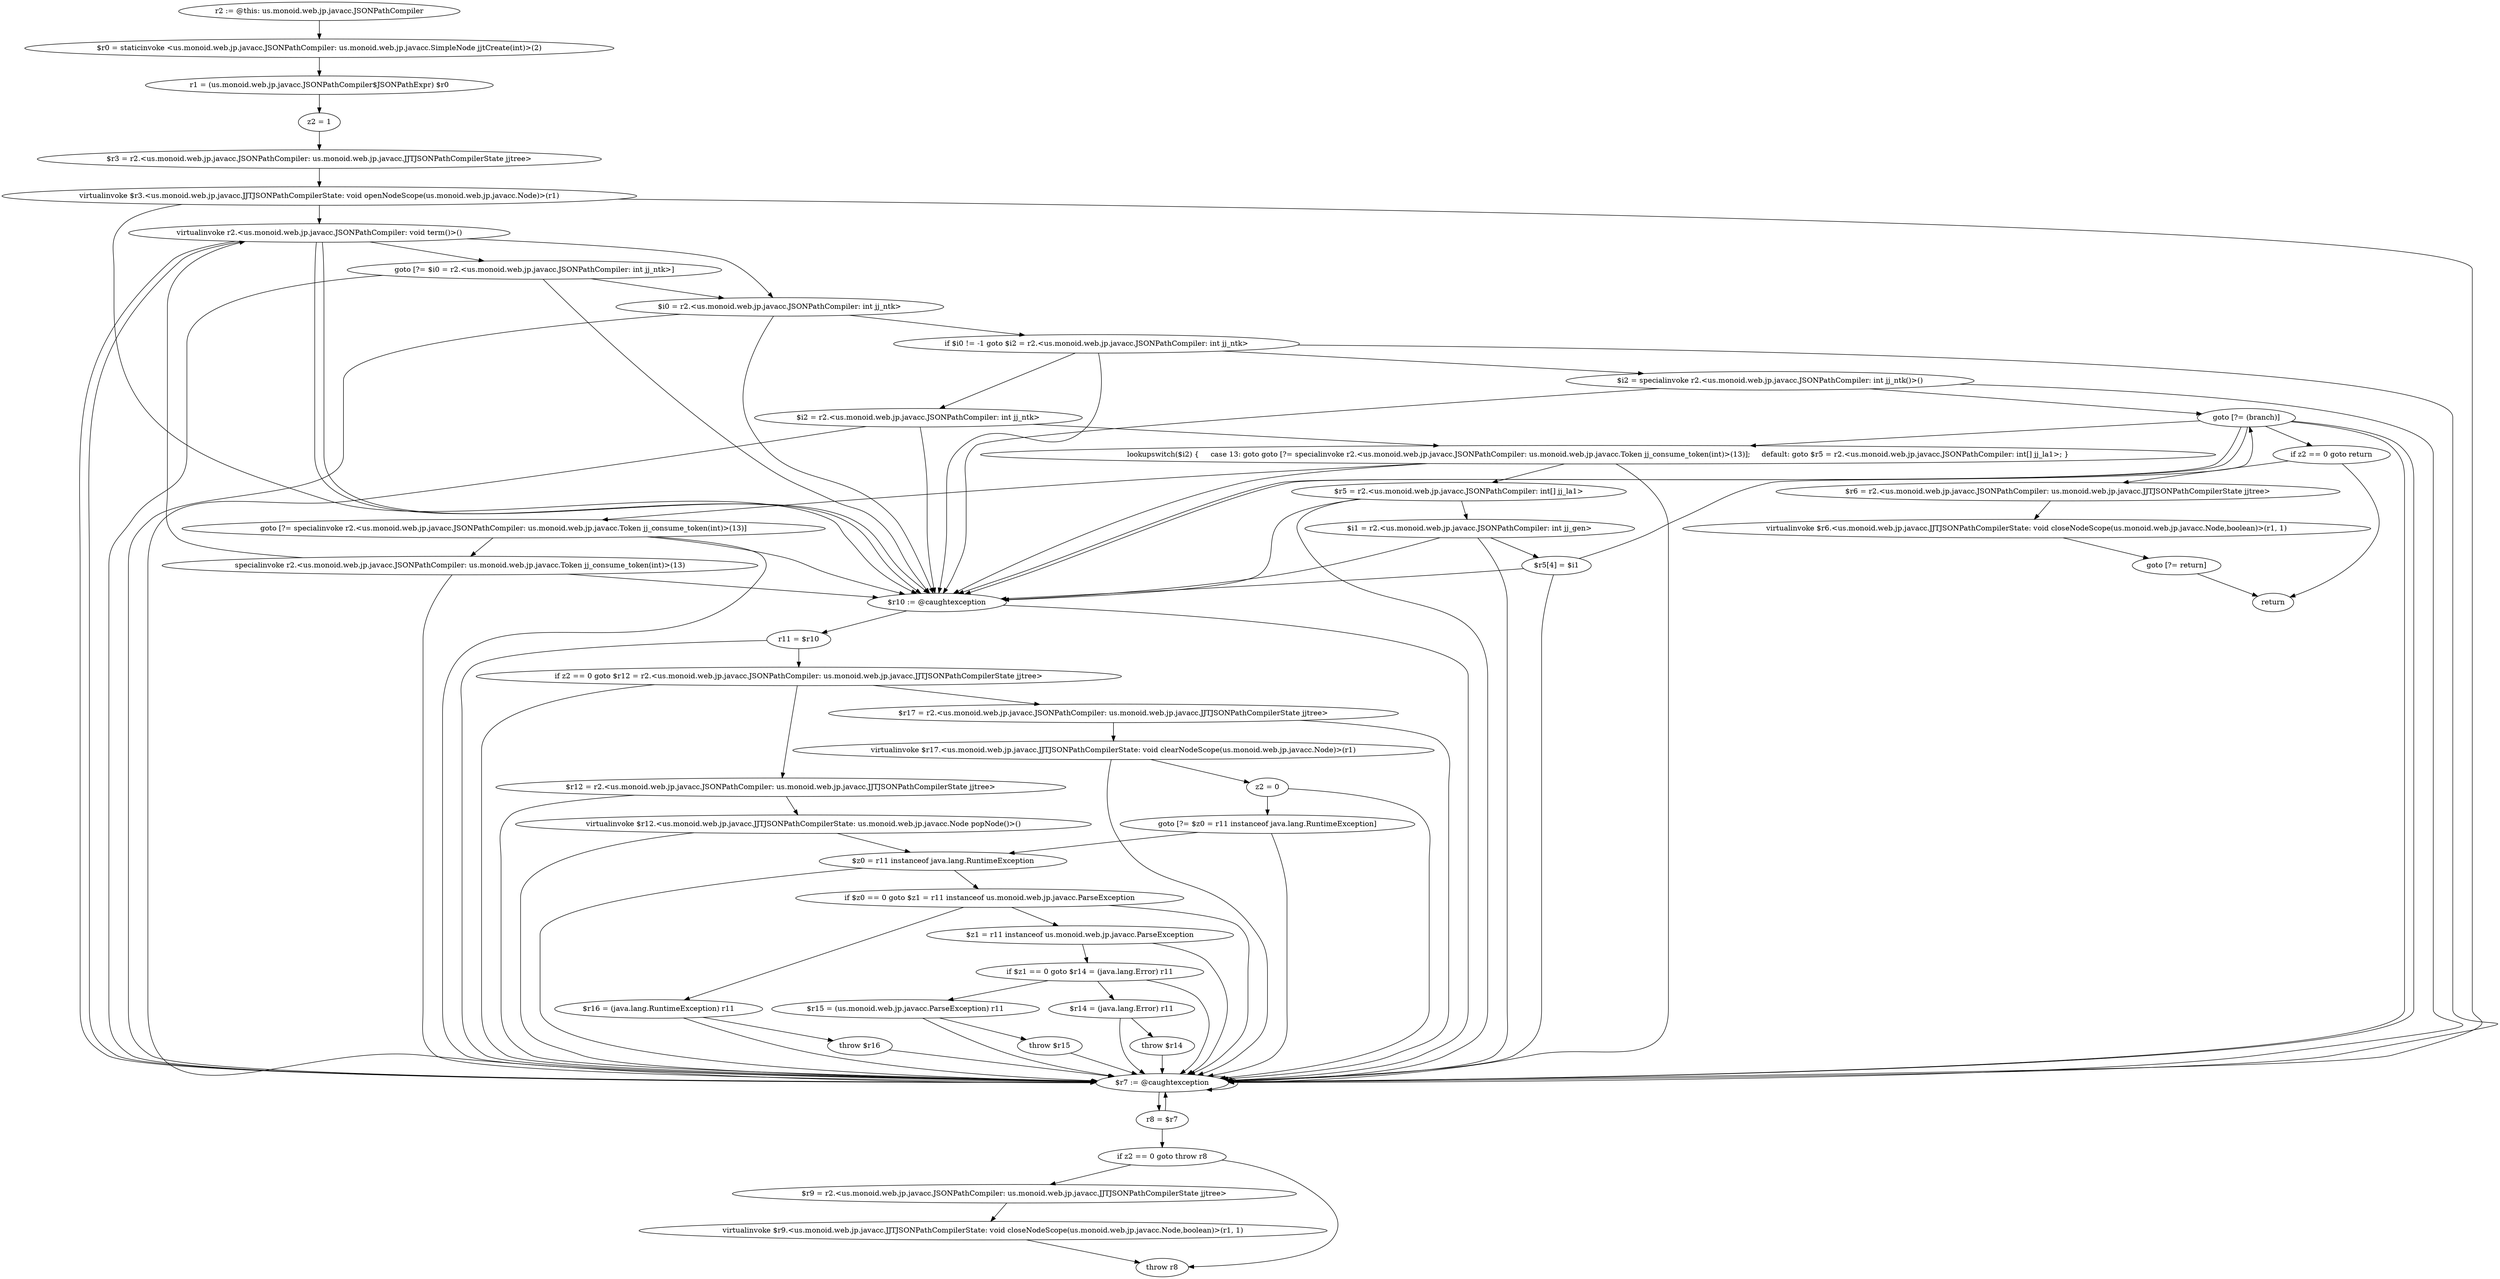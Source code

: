 digraph "unitGraph" {
    "r2 := @this: us.monoid.web.jp.javacc.JSONPathCompiler"
    "$r0 = staticinvoke <us.monoid.web.jp.javacc.JSONPathCompiler: us.monoid.web.jp.javacc.SimpleNode jjtCreate(int)>(2)"
    "r1 = (us.monoid.web.jp.javacc.JSONPathCompiler$JSONPathExpr) $r0"
    "z2 = 1"
    "$r3 = r2.<us.monoid.web.jp.javacc.JSONPathCompiler: us.monoid.web.jp.javacc.JJTJSONPathCompilerState jjtree>"
    "virtualinvoke $r3.<us.monoid.web.jp.javacc.JJTJSONPathCompilerState: void openNodeScope(us.monoid.web.jp.javacc.Node)>(r1)"
    "virtualinvoke r2.<us.monoid.web.jp.javacc.JSONPathCompiler: void term()>()"
    "$i0 = r2.<us.monoid.web.jp.javacc.JSONPathCompiler: int jj_ntk>"
    "if $i0 != -1 goto $i2 = r2.<us.monoid.web.jp.javacc.JSONPathCompiler: int jj_ntk>"
    "$i2 = specialinvoke r2.<us.monoid.web.jp.javacc.JSONPathCompiler: int jj_ntk()>()"
    "goto [?= (branch)]"
    "$i2 = r2.<us.monoid.web.jp.javacc.JSONPathCompiler: int jj_ntk>"
    "lookupswitch($i2) {     case 13: goto goto [?= specialinvoke r2.<us.monoid.web.jp.javacc.JSONPathCompiler: us.monoid.web.jp.javacc.Token jj_consume_token(int)>(13)];     default: goto $r5 = r2.<us.monoid.web.jp.javacc.JSONPathCompiler: int[] jj_la1>; }"
    "goto [?= specialinvoke r2.<us.monoid.web.jp.javacc.JSONPathCompiler: us.monoid.web.jp.javacc.Token jj_consume_token(int)>(13)]"
    "$r5 = r2.<us.monoid.web.jp.javacc.JSONPathCompiler: int[] jj_la1>"
    "$i1 = r2.<us.monoid.web.jp.javacc.JSONPathCompiler: int jj_gen>"
    "$r5[4] = $i1"
    "specialinvoke r2.<us.monoid.web.jp.javacc.JSONPathCompiler: us.monoid.web.jp.javacc.Token jj_consume_token(int)>(13)"
    "goto [?= $i0 = r2.<us.monoid.web.jp.javacc.JSONPathCompiler: int jj_ntk>]"
    "if z2 == 0 goto return"
    "$r6 = r2.<us.monoid.web.jp.javacc.JSONPathCompiler: us.monoid.web.jp.javacc.JJTJSONPathCompilerState jjtree>"
    "virtualinvoke $r6.<us.monoid.web.jp.javacc.JJTJSONPathCompilerState: void closeNodeScope(us.monoid.web.jp.javacc.Node,boolean)>(r1, 1)"
    "goto [?= return]"
    "$r10 := @caughtexception"
    "r11 = $r10"
    "if z2 == 0 goto $r12 = r2.<us.monoid.web.jp.javacc.JSONPathCompiler: us.monoid.web.jp.javacc.JJTJSONPathCompilerState jjtree>"
    "$r17 = r2.<us.monoid.web.jp.javacc.JSONPathCompiler: us.monoid.web.jp.javacc.JJTJSONPathCompilerState jjtree>"
    "virtualinvoke $r17.<us.monoid.web.jp.javacc.JJTJSONPathCompilerState: void clearNodeScope(us.monoid.web.jp.javacc.Node)>(r1)"
    "z2 = 0"
    "goto [?= $z0 = r11 instanceof java.lang.RuntimeException]"
    "$r12 = r2.<us.monoid.web.jp.javacc.JSONPathCompiler: us.monoid.web.jp.javacc.JJTJSONPathCompilerState jjtree>"
    "virtualinvoke $r12.<us.monoid.web.jp.javacc.JJTJSONPathCompilerState: us.monoid.web.jp.javacc.Node popNode()>()"
    "$z0 = r11 instanceof java.lang.RuntimeException"
    "if $z0 == 0 goto $z1 = r11 instanceof us.monoid.web.jp.javacc.ParseException"
    "$r16 = (java.lang.RuntimeException) r11"
    "throw $r16"
    "$z1 = r11 instanceof us.monoid.web.jp.javacc.ParseException"
    "if $z1 == 0 goto $r14 = (java.lang.Error) r11"
    "$r15 = (us.monoid.web.jp.javacc.ParseException) r11"
    "throw $r15"
    "$r14 = (java.lang.Error) r11"
    "throw $r14"
    "$r7 := @caughtexception"
    "r8 = $r7"
    "if z2 == 0 goto throw r8"
    "$r9 = r2.<us.monoid.web.jp.javacc.JSONPathCompiler: us.monoid.web.jp.javacc.JJTJSONPathCompilerState jjtree>"
    "virtualinvoke $r9.<us.monoid.web.jp.javacc.JJTJSONPathCompilerState: void closeNodeScope(us.monoid.web.jp.javacc.Node,boolean)>(r1, 1)"
    "throw r8"
    "return"
    "r2 := @this: us.monoid.web.jp.javacc.JSONPathCompiler"->"$r0 = staticinvoke <us.monoid.web.jp.javacc.JSONPathCompiler: us.monoid.web.jp.javacc.SimpleNode jjtCreate(int)>(2)";
    "$r0 = staticinvoke <us.monoid.web.jp.javacc.JSONPathCompiler: us.monoid.web.jp.javacc.SimpleNode jjtCreate(int)>(2)"->"r1 = (us.monoid.web.jp.javacc.JSONPathCompiler$JSONPathExpr) $r0";
    "r1 = (us.monoid.web.jp.javacc.JSONPathCompiler$JSONPathExpr) $r0"->"z2 = 1";
    "z2 = 1"->"$r3 = r2.<us.monoid.web.jp.javacc.JSONPathCompiler: us.monoid.web.jp.javacc.JJTJSONPathCompilerState jjtree>";
    "$r3 = r2.<us.monoid.web.jp.javacc.JSONPathCompiler: us.monoid.web.jp.javacc.JJTJSONPathCompilerState jjtree>"->"virtualinvoke $r3.<us.monoid.web.jp.javacc.JJTJSONPathCompilerState: void openNodeScope(us.monoid.web.jp.javacc.Node)>(r1)";
    "virtualinvoke $r3.<us.monoid.web.jp.javacc.JJTJSONPathCompilerState: void openNodeScope(us.monoid.web.jp.javacc.Node)>(r1)"->"$r10 := @caughtexception";
    "virtualinvoke $r3.<us.monoid.web.jp.javacc.JJTJSONPathCompilerState: void openNodeScope(us.monoid.web.jp.javacc.Node)>(r1)"->"$r7 := @caughtexception";
    "virtualinvoke $r3.<us.monoid.web.jp.javacc.JJTJSONPathCompilerState: void openNodeScope(us.monoid.web.jp.javacc.Node)>(r1)"->"virtualinvoke r2.<us.monoid.web.jp.javacc.JSONPathCompiler: void term()>()";
    "virtualinvoke r2.<us.monoid.web.jp.javacc.JSONPathCompiler: void term()>()"->"$r10 := @caughtexception";
    "virtualinvoke r2.<us.monoid.web.jp.javacc.JSONPathCompiler: void term()>()"->"$r7 := @caughtexception";
    "virtualinvoke r2.<us.monoid.web.jp.javacc.JSONPathCompiler: void term()>()"->"$i0 = r2.<us.monoid.web.jp.javacc.JSONPathCompiler: int jj_ntk>";
    "$i0 = r2.<us.monoid.web.jp.javacc.JSONPathCompiler: int jj_ntk>"->"$r10 := @caughtexception";
    "$i0 = r2.<us.monoid.web.jp.javacc.JSONPathCompiler: int jj_ntk>"->"$r7 := @caughtexception";
    "$i0 = r2.<us.monoid.web.jp.javacc.JSONPathCompiler: int jj_ntk>"->"if $i0 != -1 goto $i2 = r2.<us.monoid.web.jp.javacc.JSONPathCompiler: int jj_ntk>";
    "if $i0 != -1 goto $i2 = r2.<us.monoid.web.jp.javacc.JSONPathCompiler: int jj_ntk>"->"$i2 = specialinvoke r2.<us.monoid.web.jp.javacc.JSONPathCompiler: int jj_ntk()>()";
    "if $i0 != -1 goto $i2 = r2.<us.monoid.web.jp.javacc.JSONPathCompiler: int jj_ntk>"->"$i2 = r2.<us.monoid.web.jp.javacc.JSONPathCompiler: int jj_ntk>";
    "if $i0 != -1 goto $i2 = r2.<us.monoid.web.jp.javacc.JSONPathCompiler: int jj_ntk>"->"$r10 := @caughtexception";
    "if $i0 != -1 goto $i2 = r2.<us.monoid.web.jp.javacc.JSONPathCompiler: int jj_ntk>"->"$r7 := @caughtexception";
    "$i2 = specialinvoke r2.<us.monoid.web.jp.javacc.JSONPathCompiler: int jj_ntk()>()"->"$r10 := @caughtexception";
    "$i2 = specialinvoke r2.<us.monoid.web.jp.javacc.JSONPathCompiler: int jj_ntk()>()"->"$r7 := @caughtexception";
    "$i2 = specialinvoke r2.<us.monoid.web.jp.javacc.JSONPathCompiler: int jj_ntk()>()"->"goto [?= (branch)]";
    "goto [?= (branch)]"->"$r10 := @caughtexception";
    "goto [?= (branch)]"->"$r7 := @caughtexception";
    "goto [?= (branch)]"->"lookupswitch($i2) {     case 13: goto goto [?= specialinvoke r2.<us.monoid.web.jp.javacc.JSONPathCompiler: us.monoid.web.jp.javacc.Token jj_consume_token(int)>(13)];     default: goto $r5 = r2.<us.monoid.web.jp.javacc.JSONPathCompiler: int[] jj_la1>; }";
    "$i2 = r2.<us.monoid.web.jp.javacc.JSONPathCompiler: int jj_ntk>"->"$r10 := @caughtexception";
    "$i2 = r2.<us.monoid.web.jp.javacc.JSONPathCompiler: int jj_ntk>"->"$r7 := @caughtexception";
    "$i2 = r2.<us.monoid.web.jp.javacc.JSONPathCompiler: int jj_ntk>"->"lookupswitch($i2) {     case 13: goto goto [?= specialinvoke r2.<us.monoid.web.jp.javacc.JSONPathCompiler: us.monoid.web.jp.javacc.Token jj_consume_token(int)>(13)];     default: goto $r5 = r2.<us.monoid.web.jp.javacc.JSONPathCompiler: int[] jj_la1>; }";
    "lookupswitch($i2) {     case 13: goto goto [?= specialinvoke r2.<us.monoid.web.jp.javacc.JSONPathCompiler: us.monoid.web.jp.javacc.Token jj_consume_token(int)>(13)];     default: goto $r5 = r2.<us.monoid.web.jp.javacc.JSONPathCompiler: int[] jj_la1>; }"->"goto [?= specialinvoke r2.<us.monoid.web.jp.javacc.JSONPathCompiler: us.monoid.web.jp.javacc.Token jj_consume_token(int)>(13)]";
    "lookupswitch($i2) {     case 13: goto goto [?= specialinvoke r2.<us.monoid.web.jp.javacc.JSONPathCompiler: us.monoid.web.jp.javacc.Token jj_consume_token(int)>(13)];     default: goto $r5 = r2.<us.monoid.web.jp.javacc.JSONPathCompiler: int[] jj_la1>; }"->"$r5 = r2.<us.monoid.web.jp.javacc.JSONPathCompiler: int[] jj_la1>";
    "lookupswitch($i2) {     case 13: goto goto [?= specialinvoke r2.<us.monoid.web.jp.javacc.JSONPathCompiler: us.monoid.web.jp.javacc.Token jj_consume_token(int)>(13)];     default: goto $r5 = r2.<us.monoid.web.jp.javacc.JSONPathCompiler: int[] jj_la1>; }"->"$r10 := @caughtexception";
    "lookupswitch($i2) {     case 13: goto goto [?= specialinvoke r2.<us.monoid.web.jp.javacc.JSONPathCompiler: us.monoid.web.jp.javacc.Token jj_consume_token(int)>(13)];     default: goto $r5 = r2.<us.monoid.web.jp.javacc.JSONPathCompiler: int[] jj_la1>; }"->"$r7 := @caughtexception";
    "goto [?= specialinvoke r2.<us.monoid.web.jp.javacc.JSONPathCompiler: us.monoid.web.jp.javacc.Token jj_consume_token(int)>(13)]"->"$r10 := @caughtexception";
    "goto [?= specialinvoke r2.<us.monoid.web.jp.javacc.JSONPathCompiler: us.monoid.web.jp.javacc.Token jj_consume_token(int)>(13)]"->"$r7 := @caughtexception";
    "goto [?= specialinvoke r2.<us.monoid.web.jp.javacc.JSONPathCompiler: us.monoid.web.jp.javacc.Token jj_consume_token(int)>(13)]"->"specialinvoke r2.<us.monoid.web.jp.javacc.JSONPathCompiler: us.monoid.web.jp.javacc.Token jj_consume_token(int)>(13)";
    "$r5 = r2.<us.monoid.web.jp.javacc.JSONPathCompiler: int[] jj_la1>"->"$r10 := @caughtexception";
    "$r5 = r2.<us.monoid.web.jp.javacc.JSONPathCompiler: int[] jj_la1>"->"$r7 := @caughtexception";
    "$r5 = r2.<us.monoid.web.jp.javacc.JSONPathCompiler: int[] jj_la1>"->"$i1 = r2.<us.monoid.web.jp.javacc.JSONPathCompiler: int jj_gen>";
    "$i1 = r2.<us.monoid.web.jp.javacc.JSONPathCompiler: int jj_gen>"->"$r10 := @caughtexception";
    "$i1 = r2.<us.monoid.web.jp.javacc.JSONPathCompiler: int jj_gen>"->"$r7 := @caughtexception";
    "$i1 = r2.<us.monoid.web.jp.javacc.JSONPathCompiler: int jj_gen>"->"$r5[4] = $i1";
    "$r5[4] = $i1"->"$r10 := @caughtexception";
    "$r5[4] = $i1"->"$r7 := @caughtexception";
    "$r5[4] = $i1"->"goto [?= (branch)]";
    "goto [?= (branch)]"->"$r10 := @caughtexception";
    "goto [?= (branch)]"->"$r7 := @caughtexception";
    "goto [?= (branch)]"->"if z2 == 0 goto return";
    "specialinvoke r2.<us.monoid.web.jp.javacc.JSONPathCompiler: us.monoid.web.jp.javacc.Token jj_consume_token(int)>(13)"->"$r10 := @caughtexception";
    "specialinvoke r2.<us.monoid.web.jp.javacc.JSONPathCompiler: us.monoid.web.jp.javacc.Token jj_consume_token(int)>(13)"->"$r7 := @caughtexception";
    "specialinvoke r2.<us.monoid.web.jp.javacc.JSONPathCompiler: us.monoid.web.jp.javacc.Token jj_consume_token(int)>(13)"->"virtualinvoke r2.<us.monoid.web.jp.javacc.JSONPathCompiler: void term()>()";
    "virtualinvoke r2.<us.monoid.web.jp.javacc.JSONPathCompiler: void term()>()"->"$r10 := @caughtexception";
    "virtualinvoke r2.<us.monoid.web.jp.javacc.JSONPathCompiler: void term()>()"->"$r7 := @caughtexception";
    "virtualinvoke r2.<us.monoid.web.jp.javacc.JSONPathCompiler: void term()>()"->"goto [?= $i0 = r2.<us.monoid.web.jp.javacc.JSONPathCompiler: int jj_ntk>]";
    "goto [?= $i0 = r2.<us.monoid.web.jp.javacc.JSONPathCompiler: int jj_ntk>]"->"$r10 := @caughtexception";
    "goto [?= $i0 = r2.<us.monoid.web.jp.javacc.JSONPathCompiler: int jj_ntk>]"->"$r7 := @caughtexception";
    "goto [?= $i0 = r2.<us.monoid.web.jp.javacc.JSONPathCompiler: int jj_ntk>]"->"$i0 = r2.<us.monoid.web.jp.javacc.JSONPathCompiler: int jj_ntk>";
    "if z2 == 0 goto return"->"$r6 = r2.<us.monoid.web.jp.javacc.JSONPathCompiler: us.monoid.web.jp.javacc.JJTJSONPathCompilerState jjtree>";
    "if z2 == 0 goto return"->"return";
    "$r6 = r2.<us.monoid.web.jp.javacc.JSONPathCompiler: us.monoid.web.jp.javacc.JJTJSONPathCompilerState jjtree>"->"virtualinvoke $r6.<us.monoid.web.jp.javacc.JJTJSONPathCompilerState: void closeNodeScope(us.monoid.web.jp.javacc.Node,boolean)>(r1, 1)";
    "virtualinvoke $r6.<us.monoid.web.jp.javacc.JJTJSONPathCompilerState: void closeNodeScope(us.monoid.web.jp.javacc.Node,boolean)>(r1, 1)"->"goto [?= return]";
    "goto [?= return]"->"return";
    "$r10 := @caughtexception"->"r11 = $r10";
    "$r10 := @caughtexception"->"$r7 := @caughtexception";
    "r11 = $r10"->"if z2 == 0 goto $r12 = r2.<us.monoid.web.jp.javacc.JSONPathCompiler: us.monoid.web.jp.javacc.JJTJSONPathCompilerState jjtree>";
    "r11 = $r10"->"$r7 := @caughtexception";
    "if z2 == 0 goto $r12 = r2.<us.monoid.web.jp.javacc.JSONPathCompiler: us.monoid.web.jp.javacc.JJTJSONPathCompilerState jjtree>"->"$r17 = r2.<us.monoid.web.jp.javacc.JSONPathCompiler: us.monoid.web.jp.javacc.JJTJSONPathCompilerState jjtree>";
    "if z2 == 0 goto $r12 = r2.<us.monoid.web.jp.javacc.JSONPathCompiler: us.monoid.web.jp.javacc.JJTJSONPathCompilerState jjtree>"->"$r12 = r2.<us.monoid.web.jp.javacc.JSONPathCompiler: us.monoid.web.jp.javacc.JJTJSONPathCompilerState jjtree>";
    "if z2 == 0 goto $r12 = r2.<us.monoid.web.jp.javacc.JSONPathCompiler: us.monoid.web.jp.javacc.JJTJSONPathCompilerState jjtree>"->"$r7 := @caughtexception";
    "$r17 = r2.<us.monoid.web.jp.javacc.JSONPathCompiler: us.monoid.web.jp.javacc.JJTJSONPathCompilerState jjtree>"->"virtualinvoke $r17.<us.monoid.web.jp.javacc.JJTJSONPathCompilerState: void clearNodeScope(us.monoid.web.jp.javacc.Node)>(r1)";
    "$r17 = r2.<us.monoid.web.jp.javacc.JSONPathCompiler: us.monoid.web.jp.javacc.JJTJSONPathCompilerState jjtree>"->"$r7 := @caughtexception";
    "virtualinvoke $r17.<us.monoid.web.jp.javacc.JJTJSONPathCompilerState: void clearNodeScope(us.monoid.web.jp.javacc.Node)>(r1)"->"z2 = 0";
    "virtualinvoke $r17.<us.monoid.web.jp.javacc.JJTJSONPathCompilerState: void clearNodeScope(us.monoid.web.jp.javacc.Node)>(r1)"->"$r7 := @caughtexception";
    "z2 = 0"->"goto [?= $z0 = r11 instanceof java.lang.RuntimeException]";
    "z2 = 0"->"$r7 := @caughtexception";
    "goto [?= $z0 = r11 instanceof java.lang.RuntimeException]"->"$z0 = r11 instanceof java.lang.RuntimeException";
    "goto [?= $z0 = r11 instanceof java.lang.RuntimeException]"->"$r7 := @caughtexception";
    "$r12 = r2.<us.monoid.web.jp.javacc.JSONPathCompiler: us.monoid.web.jp.javacc.JJTJSONPathCompilerState jjtree>"->"virtualinvoke $r12.<us.monoid.web.jp.javacc.JJTJSONPathCompilerState: us.monoid.web.jp.javacc.Node popNode()>()";
    "$r12 = r2.<us.monoid.web.jp.javacc.JSONPathCompiler: us.monoid.web.jp.javacc.JJTJSONPathCompilerState jjtree>"->"$r7 := @caughtexception";
    "virtualinvoke $r12.<us.monoid.web.jp.javacc.JJTJSONPathCompilerState: us.monoid.web.jp.javacc.Node popNode()>()"->"$z0 = r11 instanceof java.lang.RuntimeException";
    "virtualinvoke $r12.<us.monoid.web.jp.javacc.JJTJSONPathCompilerState: us.monoid.web.jp.javacc.Node popNode()>()"->"$r7 := @caughtexception";
    "$z0 = r11 instanceof java.lang.RuntimeException"->"if $z0 == 0 goto $z1 = r11 instanceof us.monoid.web.jp.javacc.ParseException";
    "$z0 = r11 instanceof java.lang.RuntimeException"->"$r7 := @caughtexception";
    "if $z0 == 0 goto $z1 = r11 instanceof us.monoid.web.jp.javacc.ParseException"->"$r16 = (java.lang.RuntimeException) r11";
    "if $z0 == 0 goto $z1 = r11 instanceof us.monoid.web.jp.javacc.ParseException"->"$z1 = r11 instanceof us.monoid.web.jp.javacc.ParseException";
    "if $z0 == 0 goto $z1 = r11 instanceof us.monoid.web.jp.javacc.ParseException"->"$r7 := @caughtexception";
    "$r16 = (java.lang.RuntimeException) r11"->"throw $r16";
    "$r16 = (java.lang.RuntimeException) r11"->"$r7 := @caughtexception";
    "throw $r16"->"$r7 := @caughtexception";
    "$z1 = r11 instanceof us.monoid.web.jp.javacc.ParseException"->"if $z1 == 0 goto $r14 = (java.lang.Error) r11";
    "$z1 = r11 instanceof us.monoid.web.jp.javacc.ParseException"->"$r7 := @caughtexception";
    "if $z1 == 0 goto $r14 = (java.lang.Error) r11"->"$r15 = (us.monoid.web.jp.javacc.ParseException) r11";
    "if $z1 == 0 goto $r14 = (java.lang.Error) r11"->"$r14 = (java.lang.Error) r11";
    "if $z1 == 0 goto $r14 = (java.lang.Error) r11"->"$r7 := @caughtexception";
    "$r15 = (us.monoid.web.jp.javacc.ParseException) r11"->"throw $r15";
    "$r15 = (us.monoid.web.jp.javacc.ParseException) r11"->"$r7 := @caughtexception";
    "throw $r15"->"$r7 := @caughtexception";
    "$r14 = (java.lang.Error) r11"->"throw $r14";
    "$r14 = (java.lang.Error) r11"->"$r7 := @caughtexception";
    "throw $r14"->"$r7 := @caughtexception";
    "$r7 := @caughtexception"->"r8 = $r7";
    "$r7 := @caughtexception"->"$r7 := @caughtexception";
    "r8 = $r7"->"if z2 == 0 goto throw r8";
    "r8 = $r7"->"$r7 := @caughtexception";
    "if z2 == 0 goto throw r8"->"$r9 = r2.<us.monoid.web.jp.javacc.JSONPathCompiler: us.monoid.web.jp.javacc.JJTJSONPathCompilerState jjtree>";
    "if z2 == 0 goto throw r8"->"throw r8";
    "$r9 = r2.<us.monoid.web.jp.javacc.JSONPathCompiler: us.monoid.web.jp.javacc.JJTJSONPathCompilerState jjtree>"->"virtualinvoke $r9.<us.monoid.web.jp.javacc.JJTJSONPathCompilerState: void closeNodeScope(us.monoid.web.jp.javacc.Node,boolean)>(r1, 1)";
    "virtualinvoke $r9.<us.monoid.web.jp.javacc.JJTJSONPathCompilerState: void closeNodeScope(us.monoid.web.jp.javacc.Node,boolean)>(r1, 1)"->"throw r8";
}
